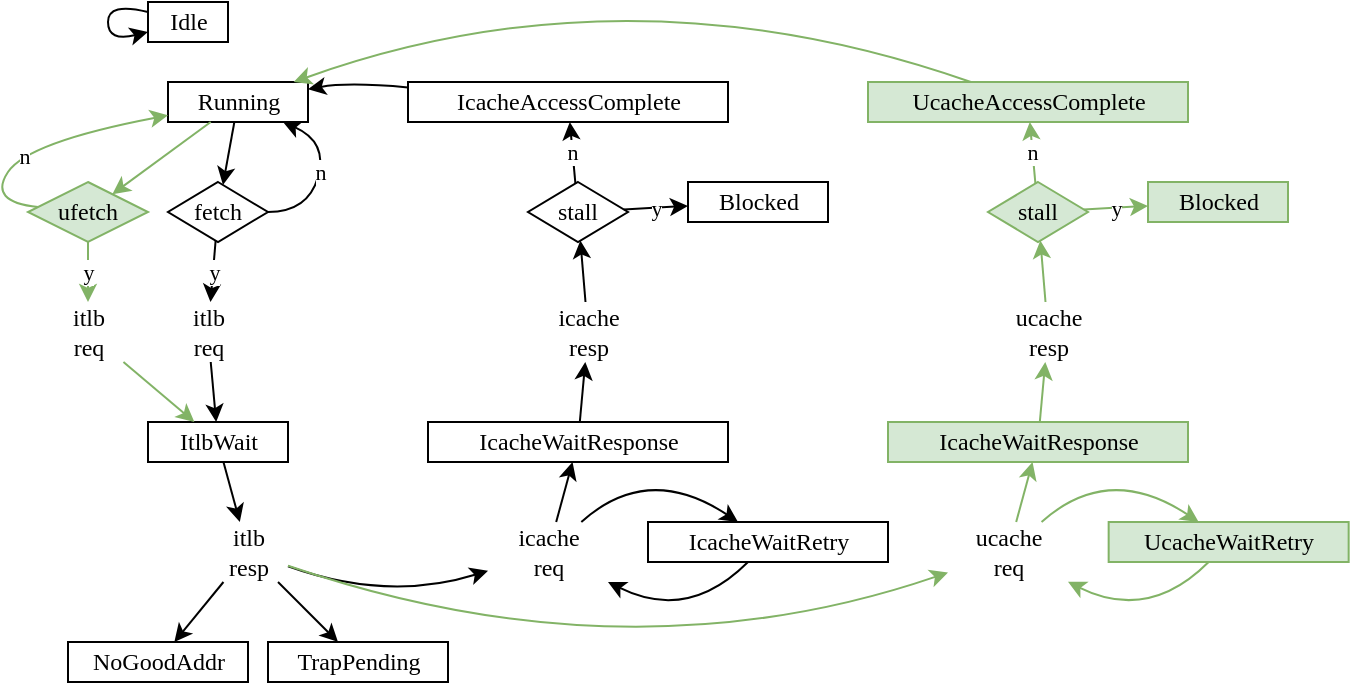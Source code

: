 <?xml version="1.0"?>
<mxfile version="19.0.2">
  <diagram id="ppIadrZdOif0ZSLgG1dX" name="Page-1">
    <mxGraphModel dx="2" dy="1" grid="1" gridSize="10" guides="0" tooltips="1" connect="1" arrows="1" fold="1" page="1" pageScale="1" pageWidth="850" pageHeight="1100" math="0" shadow="0">
      <root>
        <mxCell id="0"/>
        <mxCell id="1" parent="0"/>
        <mxCell id="ha3elfTL5Iz4tBDEpyDO-4" value="Running" style="text;html=1;align=center;verticalAlign=middle;resizable=0;points=[];autosize=1;fontFamily=mono;strokeColor=default;fillColor=default;" parent="1" vertex="1">
          <mxGeometry x="130" y="100" width="70" height="20" as="geometry"/>
        </mxCell>
        <mxCell id="ha3elfTL5Iz4tBDEpyDO-5" value="Idle" style="text;html=1;align=center;verticalAlign=middle;resizable=0;points=[];autosize=1;fontFamily=mono;fillColor=default;strokeColor=default;" parent="1" vertex="1">
          <mxGeometry x="120" y="60" width="40" height="20" as="geometry"/>
        </mxCell>
        <mxCell id="ha3elfTL5Iz4tBDEpyDO-6" value="ItlbWait" style="text;html=1;align=center;verticalAlign=middle;resizable=0;points=[];autosize=1;fontFamily=mono;strokeColor=default;fillColor=default;" parent="1" vertex="1">
          <mxGeometry x="120" y="270" width="70" height="20" as="geometry"/>
        </mxCell>
        <mxCell id="ha3elfTL5Iz4tBDEpyDO-10" value="" style="endArrow=classic;html=1;rounded=0;fontFamily=mono;" parent="1" source="ha3elfTL5Iz4tBDEpyDO-4" target="ha3elfTL5Iz4tBDEpyDO-34" edge="1">
          <mxGeometry width="50" height="50" relative="1" as="geometry">
            <mxPoint x="390" y="140" as="sourcePoint"/>
            <mxPoint x="165" y="160" as="targetPoint"/>
          </mxGeometry>
        </mxCell>
        <mxCell id="ha3elfTL5Iz4tBDEpyDO-11" value="" style="endArrow=classic;html=1;rounded=0;fontFamily=mono;" parent="1" source="ha3elfTL5Iz4tBDEpyDO-42" target="ha3elfTL5Iz4tBDEpyDO-6" edge="1">
          <mxGeometry width="50" height="50" relative="1" as="geometry">
            <mxPoint x="165" y="250" as="sourcePoint"/>
            <mxPoint x="178.721" y="190.014" as="targetPoint"/>
          </mxGeometry>
        </mxCell>
        <mxCell id="ha3elfTL5Iz4tBDEpyDO-14" value="NoGoodAddr" style="text;html=1;align=center;verticalAlign=middle;resizable=0;points=[];autosize=1;fontFamily=mono;strokeColor=default;fillColor=default;" parent="1" vertex="1">
          <mxGeometry x="80" y="380" width="90" height="20" as="geometry"/>
        </mxCell>
        <mxCell id="ha3elfTL5Iz4tBDEpyDO-15" value="TrapPending" style="text;html=1;align=center;verticalAlign=middle;resizable=0;points=[];autosize=1;fontFamily=mono;strokeColor=default;fillColor=default;" parent="1" vertex="1">
          <mxGeometry x="180" y="380" width="90" height="20" as="geometry"/>
        </mxCell>
        <mxCell id="ha3elfTL5Iz4tBDEpyDO-17" value="IcacheWaitRetry" style="text;html=1;align=center;verticalAlign=middle;resizable=0;points=[];autosize=1;fontFamily=mono;strokeColor=default;fillColor=default;" parent="1" vertex="1">
          <mxGeometry x="370" y="320" width="120" height="20" as="geometry"/>
        </mxCell>
        <mxCell id="ha3elfTL5Iz4tBDEpyDO-18" value="" style="endArrow=classic;html=1;fontFamily=mono;curved=1;" parent="1" source="ha3elfTL5Iz4tBDEpyDO-44" target="ha3elfTL5Iz4tBDEpyDO-17" edge="1">
          <mxGeometry width="50" height="50" relative="1" as="geometry">
            <mxPoint x="310" y="290" as="sourcePoint"/>
            <mxPoint x="310" y="250" as="targetPoint"/>
            <Array as="points">
              <mxPoint x="370" y="290"/>
            </Array>
          </mxGeometry>
        </mxCell>
        <mxCell id="ha3elfTL5Iz4tBDEpyDO-19" value="" style="endArrow=classic;html=1;fontFamily=mono;curved=1;" parent="1" source="ha3elfTL5Iz4tBDEpyDO-17" target="ha3elfTL5Iz4tBDEpyDO-44" edge="1">
          <mxGeometry width="50" height="50" relative="1" as="geometry">
            <mxPoint x="320" y="300" as="sourcePoint"/>
            <mxPoint x="320" y="319.474" as="targetPoint"/>
            <Array as="points">
              <mxPoint x="390" y="370"/>
            </Array>
          </mxGeometry>
        </mxCell>
        <mxCell id="ha3elfTL5Iz4tBDEpyDO-22" value="" style="endArrow=classic;html=1;rounded=0;fontFamily=mono;" parent="1" source="ha3elfTL5Iz4tBDEpyDO-43" target="ha3elfTL5Iz4tBDEpyDO-14" edge="1">
          <mxGeometry width="50" height="50" relative="1" as="geometry">
            <mxPoint x="168.077" y="340" as="sourcePoint"/>
            <mxPoint x="250" y="190" as="targetPoint"/>
          </mxGeometry>
        </mxCell>
        <mxCell id="ha3elfTL5Iz4tBDEpyDO-23" value="" style="endArrow=classic;html=1;rounded=0;fontFamily=mono;" parent="1" source="ha3elfTL5Iz4tBDEpyDO-43" target="ha3elfTL5Iz4tBDEpyDO-15" edge="1">
          <mxGeometry width="50" height="50" relative="1" as="geometry">
            <mxPoint x="171.471" y="340" as="sourcePoint"/>
            <mxPoint x="159.615" y="390" as="targetPoint"/>
          </mxGeometry>
        </mxCell>
        <mxCell id="ha3elfTL5Iz4tBDEpyDO-24" value="" style="endArrow=classic;html=1;fontFamily=mono;curved=1;" parent="1" source="ha3elfTL5Iz4tBDEpyDO-43" target="ha3elfTL5Iz4tBDEpyDO-44" edge="1">
          <mxGeometry width="50" height="50" relative="1" as="geometry">
            <mxPoint x="200" y="320.833" as="sourcePoint"/>
            <mxPoint x="270" y="309.348" as="targetPoint"/>
            <Array as="points">
              <mxPoint x="240" y="360"/>
            </Array>
          </mxGeometry>
        </mxCell>
        <mxCell id="ha3elfTL5Iz4tBDEpyDO-27" value="y" style="endArrow=classic;html=1;rounded=0;fontFamily=mono;" parent="1" source="ha3elfTL5Iz4tBDEpyDO-34" target="ha3elfTL5Iz4tBDEpyDO-42" edge="1">
          <mxGeometry width="50" height="50" relative="1" as="geometry">
            <mxPoint x="165" y="190" as="sourcePoint"/>
            <mxPoint x="165" y="220" as="targetPoint"/>
          </mxGeometry>
        </mxCell>
        <mxCell id="ha3elfTL5Iz4tBDEpyDO-28" value="" style="endArrow=classic;html=1;rounded=0;fontFamily=mono;" parent="1" source="ha3elfTL5Iz4tBDEpyDO-6" target="ha3elfTL5Iz4tBDEpyDO-43" edge="1">
          <mxGeometry width="50" height="50" relative="1" as="geometry">
            <mxPoint x="175" y="150" as="sourcePoint"/>
            <mxPoint x="171.667" y="310" as="targetPoint"/>
          </mxGeometry>
        </mxCell>
        <mxCell id="ha3elfTL5Iz4tBDEpyDO-30" value="IcacheWaitResponse" style="text;html=1;align=center;verticalAlign=middle;resizable=0;points=[];autosize=1;fontFamily=mono;strokeColor=default;fillColor=default;" parent="1" vertex="1">
          <mxGeometry x="260" y="270" width="150" height="20" as="geometry"/>
        </mxCell>
        <mxCell id="ha3elfTL5Iz4tBDEpyDO-31" value="" style="endArrow=classic;html=1;rounded=0;fontFamily=mono;" parent="1" source="ha3elfTL5Iz4tBDEpyDO-44" target="ha3elfTL5Iz4tBDEpyDO-30" edge="1">
          <mxGeometry width="50" height="50" relative="1" as="geometry">
            <mxPoint x="299.091" y="290" as="sourcePoint"/>
            <mxPoint x="280" y="319.167" as="targetPoint"/>
          </mxGeometry>
        </mxCell>
        <mxCell id="ha3elfTL5Iz4tBDEpyDO-33" value="stall" style="rhombus;whiteSpace=wrap;html=1;fontFamily=mono;" parent="1" vertex="1">
          <mxGeometry x="310" y="150" width="50" height="30" as="geometry"/>
        </mxCell>
        <mxCell id="ha3elfTL5Iz4tBDEpyDO-34" value="fetch" style="rhombus;whiteSpace=wrap;html=1;fontFamily=mono;" parent="1" vertex="1">
          <mxGeometry x="130" y="150" width="50" height="30" as="geometry"/>
        </mxCell>
        <mxCell id="ha3elfTL5Iz4tBDEpyDO-35" value="" style="endArrow=classic;html=1;rounded=0;fontFamily=mono;startArrow=none;" parent="1" source="ha3elfTL5Iz4tBDEpyDO-45" target="ha3elfTL5Iz4tBDEpyDO-33" edge="1">
          <mxGeometry width="50" height="50" relative="1" as="geometry">
            <mxPoint x="308" y="300" as="sourcePoint"/>
            <mxPoint x="318" y="250" as="targetPoint"/>
          </mxGeometry>
        </mxCell>
        <mxCell id="ha3elfTL5Iz4tBDEpyDO-36" value="IcacheAccessComplete" style="text;html=1;align=center;verticalAlign=middle;resizable=0;points=[];autosize=1;fontFamily=mono;strokeColor=default;fillColor=default;" parent="1" vertex="1">
          <mxGeometry x="250" y="100" width="160" height="20" as="geometry"/>
        </mxCell>
        <mxCell id="ha3elfTL5Iz4tBDEpyDO-37" value="Blocked" style="text;html=1;align=center;verticalAlign=middle;resizable=0;points=[];autosize=1;fontFamily=mono;strokeColor=default;fillColor=default;" parent="1" vertex="1">
          <mxGeometry x="390" y="150" width="70" height="20" as="geometry"/>
        </mxCell>
        <mxCell id="ha3elfTL5Iz4tBDEpyDO-38" value="y" style="endArrow=classic;html=1;rounded=0;fontFamily=mono;" parent="1" source="ha3elfTL5Iz4tBDEpyDO-33" target="ha3elfTL5Iz4tBDEpyDO-37" edge="1">
          <mxGeometry width="50" height="50" relative="1" as="geometry">
            <mxPoint x="318.889" y="230" as="sourcePoint"/>
            <mxPoint x="316.562" y="209.062" as="targetPoint"/>
          </mxGeometry>
        </mxCell>
        <mxCell id="ha3elfTL5Iz4tBDEpyDO-39" value="n" style="endArrow=classic;html=1;rounded=0;fontFamily=mono;" parent="1" source="ha3elfTL5Iz4tBDEpyDO-33" target="ha3elfTL5Iz4tBDEpyDO-36" edge="1">
          <mxGeometry width="50" height="50" relative="1" as="geometry">
            <mxPoint x="338.377" y="195.974" as="sourcePoint"/>
            <mxPoint x="400" y="198.542" as="targetPoint"/>
          </mxGeometry>
        </mxCell>
        <mxCell id="ha3elfTL5Iz4tBDEpyDO-41" value="" style="endArrow=classic;html=1;fontFamily=mono;curved=1;" parent="1" source="ha3elfTL5Iz4tBDEpyDO-36" target="ha3elfTL5Iz4tBDEpyDO-4" edge="1">
          <mxGeometry width="50" height="50" relative="1" as="geometry">
            <mxPoint x="400" y="240" as="sourcePoint"/>
            <mxPoint x="450" y="190" as="targetPoint"/>
            <Array as="points">
              <mxPoint x="220" y="100"/>
            </Array>
          </mxGeometry>
        </mxCell>
        <mxCell id="ha3elfTL5Iz4tBDEpyDO-42" value="&lt;span style=&quot;&quot;&gt;itlb&lt;br&gt;&lt;/span&gt;&lt;span style=&quot;&quot;&gt;req&lt;/span&gt;" style="text;html=1;align=center;verticalAlign=middle;resizable=0;points=[];autosize=1;strokeColor=none;fillColor=none;fontFamily=mono;" parent="1" vertex="1">
          <mxGeometry x="130" y="210" width="40" height="30" as="geometry"/>
        </mxCell>
        <mxCell id="ha3elfTL5Iz4tBDEpyDO-43" value="itlb&lt;br&gt;resp" style="text;html=1;align=center;verticalAlign=middle;resizable=0;points=[];autosize=1;strokeColor=none;fillColor=none;fontFamily=mono;" parent="1" vertex="1">
          <mxGeometry x="150" y="320" width="40" height="30" as="geometry"/>
        </mxCell>
        <mxCell id="ha3elfTL5Iz4tBDEpyDO-44" value="icache&lt;br&gt;req" style="text;html=1;align=center;verticalAlign=middle;resizable=0;points=[];autosize=1;strokeColor=none;fillColor=none;fontFamily=mono;" parent="1" vertex="1">
          <mxGeometry x="290" y="320" width="60" height="30" as="geometry"/>
        </mxCell>
        <mxCell id="ha3elfTL5Iz4tBDEpyDO-45" value="icache&lt;br&gt;resp" style="text;html=1;align=center;verticalAlign=middle;resizable=0;points=[];autosize=1;strokeColor=none;fillColor=none;fontFamily=mono;" parent="1" vertex="1">
          <mxGeometry x="310" y="210" width="60" height="30" as="geometry"/>
        </mxCell>
        <mxCell id="ha3elfTL5Iz4tBDEpyDO-46" value="" style="endArrow=classic;html=1;rounded=0;fontFamily=mono;endFill=1;" parent="1" source="ha3elfTL5Iz4tBDEpyDO-30" target="ha3elfTL5Iz4tBDEpyDO-45" edge="1">
          <mxGeometry width="50" height="50" relative="1" as="geometry">
            <mxPoint x="310.769" y="240" as="sourcePoint"/>
            <mxPoint x="313.897" y="199.338" as="targetPoint"/>
          </mxGeometry>
        </mxCell>
        <mxCell id="ha3elfTL5Iz4tBDEpyDO-47" value="" style="endArrow=classic;html=1;rounded=0;fontFamily=mono;fillColor=#d5e8d4;strokeColor=#82b366;" parent="1" source="ha3elfTL5Iz4tBDEpyDO-4" target="ha3elfTL5Iz4tBDEpyDO-50" edge="1">
          <mxGeometry width="50" height="50" relative="1" as="geometry">
            <mxPoint x="103.182" y="120" as="sourcePoint"/>
            <mxPoint x="105" y="160" as="targetPoint"/>
          </mxGeometry>
        </mxCell>
        <mxCell id="ha3elfTL5Iz4tBDEpyDO-48" value="" style="endArrow=classic;html=1;rounded=0;fontFamily=mono;fillColor=#d5e8d4;strokeColor=#82b366;" parent="1" source="ha3elfTL5Iz4tBDEpyDO-51" target="ha3elfTL5Iz4tBDEpyDO-6" edge="1">
          <mxGeometry width="50" height="50" relative="1" as="geometry">
            <mxPoint x="105" y="250" as="sourcePoint"/>
            <mxPoint x="94.091" y="270" as="targetPoint"/>
          </mxGeometry>
        </mxCell>
        <mxCell id="ha3elfTL5Iz4tBDEpyDO-49" value="y" style="endArrow=classic;html=1;rounded=0;fontFamily=mono;fillColor=#d5e8d4;strokeColor=#82b366;" parent="1" source="ha3elfTL5Iz4tBDEpyDO-50" target="ha3elfTL5Iz4tBDEpyDO-51" edge="1">
          <mxGeometry width="50" height="50" relative="1" as="geometry">
            <mxPoint x="105" y="190" as="sourcePoint"/>
            <mxPoint x="105" y="220" as="targetPoint"/>
          </mxGeometry>
        </mxCell>
        <mxCell id="ha3elfTL5Iz4tBDEpyDO-50" value="ufetch" style="rhombus;whiteSpace=wrap;html=1;fontFamily=mono;fillColor=#d5e8d4;strokeColor=#82b366;" parent="1" vertex="1">
          <mxGeometry x="60" y="150" width="60" height="30" as="geometry"/>
        </mxCell>
        <mxCell id="ha3elfTL5Iz4tBDEpyDO-51" value="&lt;span style=&quot;&quot;&gt;itlb&lt;br&gt;&lt;/span&gt;&lt;span style=&quot;&quot;&gt;req&lt;/span&gt;" style="text;html=1;align=center;verticalAlign=middle;resizable=0;points=[];autosize=1;fontFamily=mono;" parent="1" vertex="1">
          <mxGeometry x="70" y="210" width="40" height="30" as="geometry"/>
        </mxCell>
        <mxCell id="ha3elfTL5Iz4tBDEpyDO-52" value="n" style="endArrow=classic;html=1;fontFamily=mono;curved=1;" parent="1" source="ha3elfTL5Iz4tBDEpyDO-34" target="ha3elfTL5Iz4tBDEpyDO-4" edge="1">
          <mxGeometry width="50" height="50" relative="1" as="geometry">
            <mxPoint x="230" y="230" as="sourcePoint"/>
            <mxPoint x="280" y="180" as="targetPoint"/>
            <Array as="points">
              <mxPoint x="200" y="165"/>
              <mxPoint x="210" y="130"/>
            </Array>
          </mxGeometry>
        </mxCell>
        <mxCell id="ha3elfTL5Iz4tBDEpyDO-53" value="n" style="endArrow=classic;html=1;fontFamily=mono;curved=1;fillColor=#d5e8d4;strokeColor=#82b366;" parent="1" source="ha3elfTL5Iz4tBDEpyDO-50" target="ha3elfTL5Iz4tBDEpyDO-4" edge="1">
          <mxGeometry x="-0.186" y="-2" width="50" height="50" relative="1" as="geometry">
            <mxPoint x="230" y="230" as="sourcePoint"/>
            <mxPoint x="280" y="180" as="targetPoint"/>
            <Array as="points">
              <mxPoint x="40" y="160"/>
              <mxPoint x="60" y="130"/>
            </Array>
            <mxPoint as="offset"/>
          </mxGeometry>
        </mxCell>
        <mxCell id="ha3elfTL5Iz4tBDEpyDO-54" value="ucache&lt;br&gt;req" style="text;html=1;align=center;verticalAlign=middle;resizable=0;points=[];autosize=1;fontFamily=mono;" parent="1" vertex="1">
          <mxGeometry x="520" y="320" width="60" height="30" as="geometry"/>
        </mxCell>
        <mxCell id="ha3elfTL5Iz4tBDEpyDO-55" value="IcacheWaitResponse" style="text;html=1;align=center;verticalAlign=middle;resizable=0;points=[];autosize=1;fontFamily=mono;strokeColor=#82b366;fillColor=#d5e8d4;" parent="1" vertex="1">
          <mxGeometry x="490" y="270" width="150" height="20" as="geometry"/>
        </mxCell>
        <mxCell id="ha3elfTL5Iz4tBDEpyDO-56" value="" style="endArrow=classic;html=1;rounded=0;fontFamily=mono;fillColor=#d5e8d4;strokeColor=#82b366;" parent="1" source="ha3elfTL5Iz4tBDEpyDO-54" target="ha3elfTL5Iz4tBDEpyDO-55" edge="1">
          <mxGeometry width="50" height="50" relative="1" as="geometry">
            <mxPoint x="554.091" y="320" as="sourcePoint"/>
            <mxPoint x="510" y="319.167" as="targetPoint"/>
          </mxGeometry>
        </mxCell>
        <mxCell id="ha3elfTL5Iz4tBDEpyDO-57" value="stall" style="rhombus;whiteSpace=wrap;html=1;fontFamily=mono;fillColor=#d5e8d4;strokeColor=#82b366;" parent="1" vertex="1">
          <mxGeometry x="540" y="150" width="50" height="30" as="geometry"/>
        </mxCell>
        <mxCell id="ha3elfTL5Iz4tBDEpyDO-58" value="" style="endArrow=classic;html=1;rounded=0;fontFamily=mono;startArrow=none;fillColor=#d5e8d4;strokeColor=#82b366;" parent="1" source="ha3elfTL5Iz4tBDEpyDO-62" target="ha3elfTL5Iz4tBDEpyDO-57" edge="1">
          <mxGeometry width="50" height="50" relative="1" as="geometry">
            <mxPoint x="538" y="300" as="sourcePoint"/>
            <mxPoint x="548" y="250" as="targetPoint"/>
          </mxGeometry>
        </mxCell>
        <mxCell id="ha3elfTL5Iz4tBDEpyDO-59" value="Blocked" style="text;html=1;align=center;verticalAlign=middle;resizable=0;points=[];autosize=1;fontFamily=mono;strokeColor=#82b366;fillColor=#d5e8d4;" parent="1" vertex="1">
          <mxGeometry x="620" y="150" width="70" height="20" as="geometry"/>
        </mxCell>
        <mxCell id="ha3elfTL5Iz4tBDEpyDO-60" value="y" style="endArrow=classic;html=1;rounded=0;fontFamily=mono;fillColor=#d5e8d4;strokeColor=#82b366;" parent="1" source="ha3elfTL5Iz4tBDEpyDO-57" target="ha3elfTL5Iz4tBDEpyDO-59" edge="1">
          <mxGeometry width="50" height="50" relative="1" as="geometry">
            <mxPoint x="548.889" y="230" as="sourcePoint"/>
            <mxPoint x="546.562" y="209.062" as="targetPoint"/>
          </mxGeometry>
        </mxCell>
        <mxCell id="ha3elfTL5Iz4tBDEpyDO-61" value="n" style="endArrow=classic;html=1;rounded=0;fontFamily=mono;fillColor=#d5e8d4;strokeColor=#82b366;" parent="1" source="ha3elfTL5Iz4tBDEpyDO-57" target="ha3elfTL5Iz4tBDEpyDO-65" edge="1">
          <mxGeometry width="50" height="50" relative="1" as="geometry">
            <mxPoint x="568.377" y="195.974" as="sourcePoint"/>
            <mxPoint x="560.909" y="120" as="targetPoint"/>
          </mxGeometry>
        </mxCell>
        <mxCell id="ha3elfTL5Iz4tBDEpyDO-62" value="ucache&lt;br&gt;resp" style="text;html=1;align=center;verticalAlign=middle;resizable=0;points=[];autosize=1;fontFamily=mono;" parent="1" vertex="1">
          <mxGeometry x="540" y="210" width="60" height="30" as="geometry"/>
        </mxCell>
        <mxCell id="ha3elfTL5Iz4tBDEpyDO-63" value="" style="endArrow=classic;html=1;rounded=0;fontFamily=mono;endFill=1;fillColor=#d5e8d4;strokeColor=#82b366;" parent="1" source="ha3elfTL5Iz4tBDEpyDO-55" target="ha3elfTL5Iz4tBDEpyDO-62" edge="1">
          <mxGeometry width="50" height="50" relative="1" as="geometry">
            <mxPoint x="540.769" y="240" as="sourcePoint"/>
            <mxPoint x="543.897" y="199.338" as="targetPoint"/>
          </mxGeometry>
        </mxCell>
        <mxCell id="ha3elfTL5Iz4tBDEpyDO-64" value="" style="endArrow=classic;html=1;fontFamily=mono;curved=1;fillColor=#d5e8d4;strokeColor=#82b366;" parent="1" source="ha3elfTL5Iz4tBDEpyDO-43" target="ha3elfTL5Iz4tBDEpyDO-54" edge="1">
          <mxGeometry width="50" height="50" relative="1" as="geometry">
            <mxPoint x="200" y="352.143" as="sourcePoint"/>
            <mxPoint x="300" y="354.375" as="targetPoint"/>
            <Array as="points">
              <mxPoint x="360" y="400"/>
            </Array>
          </mxGeometry>
        </mxCell>
        <mxCell id="ha3elfTL5Iz4tBDEpyDO-65" value="UcacheAccessComplete" style="text;html=1;align=center;verticalAlign=middle;resizable=0;points=[];autosize=1;fontFamily=mono;strokeColor=#82b366;fillColor=#d5e8d4;" parent="1" vertex="1">
          <mxGeometry x="480" y="100" width="160" height="20" as="geometry"/>
        </mxCell>
        <mxCell id="ha3elfTL5Iz4tBDEpyDO-66" value="" style="endArrow=classic;html=1;fontFamily=mono;curved=1;" parent="1" source="ha3elfTL5Iz4tBDEpyDO-5" target="ha3elfTL5Iz4tBDEpyDO-5" edge="1">
          <mxGeometry width="50" height="50" relative="1" as="geometry">
            <mxPoint x="250" y="230" as="sourcePoint"/>
            <mxPoint x="300" y="180" as="targetPoint"/>
            <Array as="points">
              <mxPoint x="100" y="70"/>
            </Array>
          </mxGeometry>
        </mxCell>
        <mxCell id="ha3elfTL5Iz4tBDEpyDO-67" value="" style="endArrow=classic;html=1;fontFamily=mono;curved=1;fillColor=#d5e8d4;strokeColor=#82b366;" parent="1" source="ha3elfTL5Iz4tBDEpyDO-65" target="ha3elfTL5Iz4tBDEpyDO-4" edge="1">
          <mxGeometry width="50" height="50" relative="1" as="geometry">
            <mxPoint x="330" y="230" as="sourcePoint"/>
            <mxPoint x="380" y="180" as="targetPoint"/>
            <Array as="points">
              <mxPoint x="360" y="40"/>
            </Array>
          </mxGeometry>
        </mxCell>
        <mxCell id="ha3elfTL5Iz4tBDEpyDO-71" value="UcacheWaitRetry" style="text;html=1;align=center;verticalAlign=middle;resizable=0;points=[];autosize=1;fontFamily=mono;strokeColor=#82b366;fillColor=#d5e8d4;" parent="1" vertex="1">
          <mxGeometry x="600.33" y="320" width="120" height="20" as="geometry"/>
        </mxCell>
        <mxCell id="ha3elfTL5Iz4tBDEpyDO-72" value="" style="endArrow=classic;html=1;fontFamily=mono;curved=1;fillColor=#d5e8d4;strokeColor=#82b366;" parent="1" source="ha3elfTL5Iz4tBDEpyDO-71" target="ha3elfTL5Iz4tBDEpyDO-54" edge="1">
          <mxGeometry width="50" height="50" relative="1" as="geometry">
            <mxPoint x="550.33" y="300" as="sourcePoint"/>
            <mxPoint x="580.33" y="350" as="targetPoint"/>
            <Array as="points">
              <mxPoint x="620.33" y="370"/>
            </Array>
          </mxGeometry>
        </mxCell>
        <mxCell id="ha3elfTL5Iz4tBDEpyDO-73" value="" style="endArrow=classic;html=1;fontFamily=mono;curved=1;fillColor=#d5e8d4;strokeColor=#82b366;" parent="1" source="ha3elfTL5Iz4tBDEpyDO-54" target="ha3elfTL5Iz4tBDEpyDO-71" edge="1">
          <mxGeometry width="50" height="50" relative="1" as="geometry">
            <mxPoint x="566.997" y="320" as="sourcePoint"/>
            <mxPoint x="540.33" y="250" as="targetPoint"/>
            <Array as="points">
              <mxPoint x="600.33" y="290"/>
            </Array>
          </mxGeometry>
        </mxCell>
      </root>
    </mxGraphModel>
  </diagram>
</mxfile>
